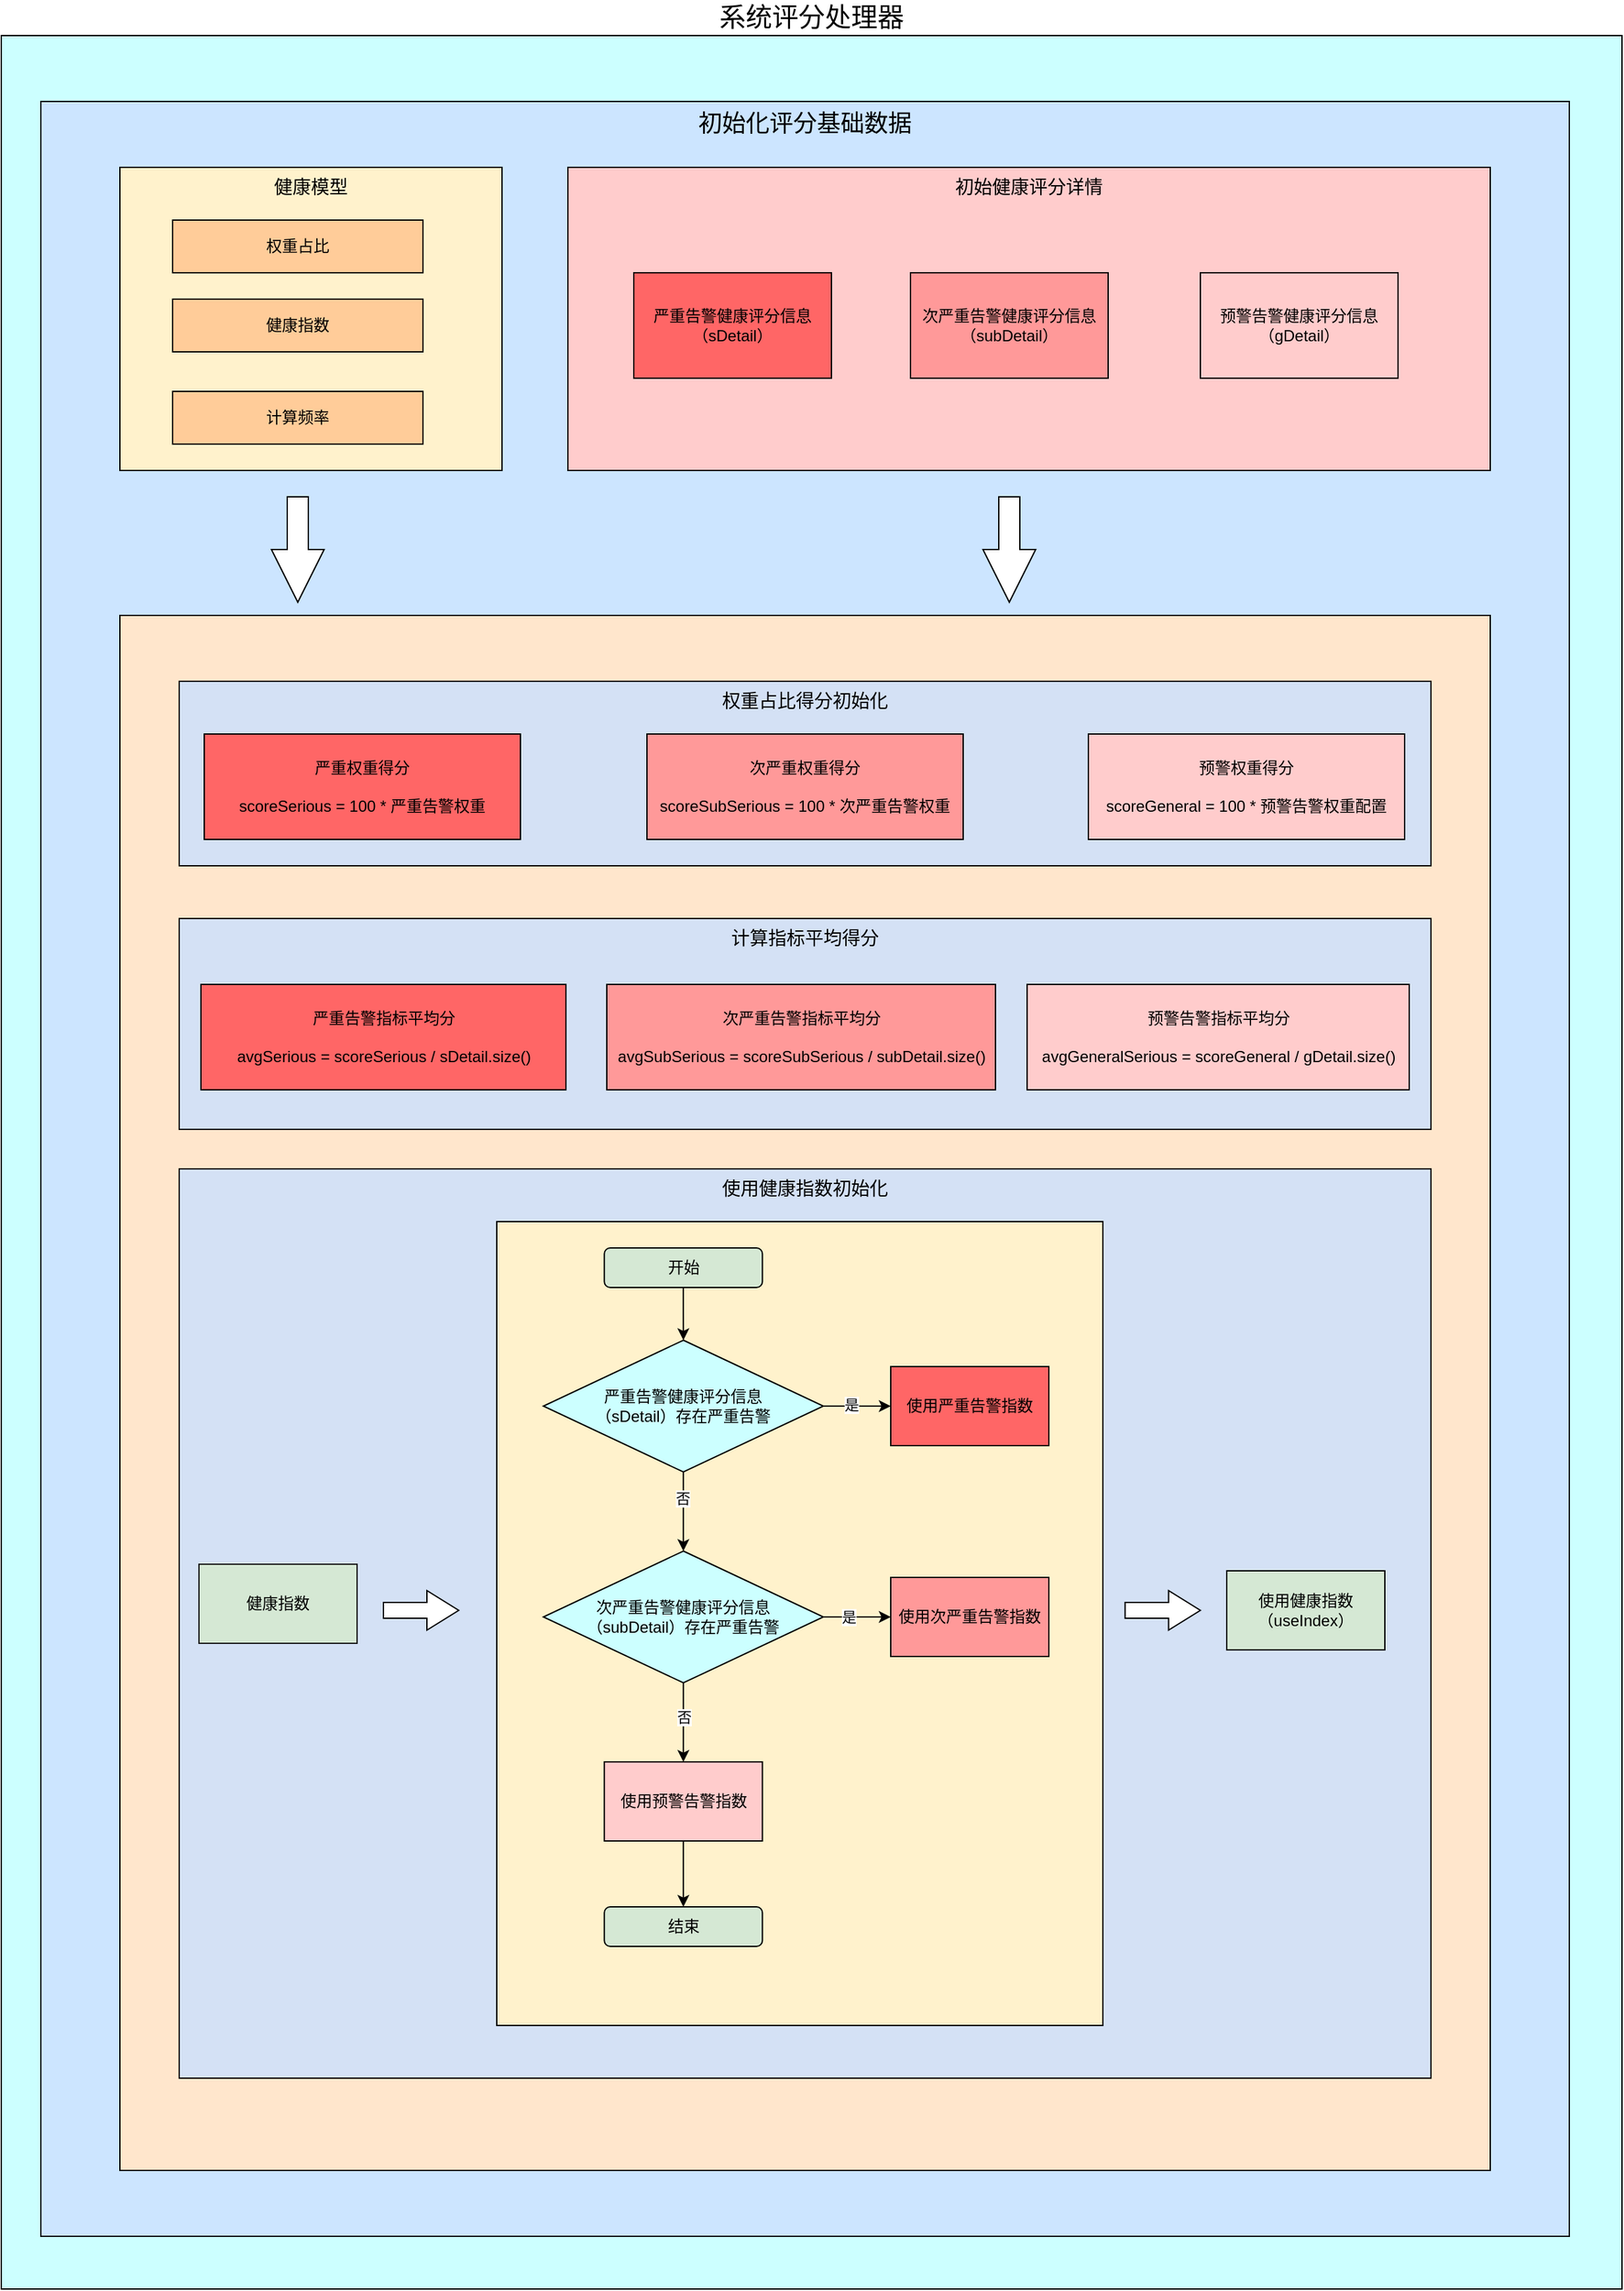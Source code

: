 <mxfile version="20.6.2" type="github">
  <diagram id="QP86d_SbM729CwSrI5CI" name="第 1 页">
    <mxGraphModel dx="4637" dy="3777" grid="1" gridSize="10" guides="1" tooltips="1" connect="1" arrows="1" fold="1" page="1" pageScale="1" pageWidth="1200" pageHeight="1920" math="0" shadow="0">
      <root>
        <mxCell id="0" />
        <mxCell id="1" parent="0" />
        <mxCell id="wmuMwJECuC7DbsyBC3H5-11" value="系统评分处理器" style="rounded=0;whiteSpace=wrap;html=1;verticalAlign=bottom;labelPosition=center;verticalLabelPosition=top;align=center;fillColor=#CCFFFF;fontSize=20;" parent="1" vertex="1">
          <mxGeometry x="-1090" y="-1820" width="1230" height="1710" as="geometry" />
        </mxCell>
        <mxCell id="wmuMwJECuC7DbsyBC3H5-12" value="初始化评分基础数据" style="rounded=0;whiteSpace=wrap;html=1;verticalAlign=top;fillColor=#CCE5FF;fontSize=18;" parent="1" vertex="1">
          <mxGeometry x="-1060" y="-1770" width="1160" height="1620" as="geometry" />
        </mxCell>
        <mxCell id="wmuMwJECuC7DbsyBC3H5-1" value="健康模型" style="rounded=0;whiteSpace=wrap;html=1;verticalAlign=top;fillColor=#FFF2CC;fontSize=14;" parent="1" vertex="1">
          <mxGeometry x="-1000" y="-1720" width="290" height="230" as="geometry" />
        </mxCell>
        <mxCell id="wmuMwJECuC7DbsyBC3H5-2" value="权重占比" style="rounded=0;whiteSpace=wrap;html=1;fillColor=#FFCC99;" parent="1" vertex="1">
          <mxGeometry x="-960" y="-1680" width="190" height="40" as="geometry" />
        </mxCell>
        <mxCell id="wmuMwJECuC7DbsyBC3H5-3" value="健康指数" style="rounded=0;whiteSpace=wrap;html=1;fillColor=#FFCC99;" parent="1" vertex="1">
          <mxGeometry x="-960" y="-1620" width="190" height="40" as="geometry" />
        </mxCell>
        <mxCell id="wmuMwJECuC7DbsyBC3H5-4" value="计算频率" style="rounded=0;whiteSpace=wrap;html=1;fillColor=#FFCC99;" parent="1" vertex="1">
          <mxGeometry x="-960" y="-1550" width="190" height="40" as="geometry" />
        </mxCell>
        <mxCell id="wmuMwJECuC7DbsyBC3H5-13" value="" style="rounded=0;whiteSpace=wrap;html=1;verticalAlign=top;fillColor=#FFE6CC;" parent="1" vertex="1">
          <mxGeometry x="-1000" y="-1380" width="1040" height="1180" as="geometry" />
        </mxCell>
        <mxCell id="wmuMwJECuC7DbsyBC3H5-17" value="初始健康评分详情" style="rounded=0;whiteSpace=wrap;html=1;verticalAlign=top;fillColor=#FFCCCC;fontSize=14;" parent="1" vertex="1">
          <mxGeometry x="-660" y="-1720" width="700" height="230" as="geometry" />
        </mxCell>
        <mxCell id="wmuMwJECuC7DbsyBC3H5-14" value="严重告警健康评分信息&lt;br&gt;（sDetail）" style="rounded=0;whiteSpace=wrap;html=1;fillColor=#FF6666;" parent="1" vertex="1">
          <mxGeometry x="-610" y="-1640" width="150" height="80" as="geometry" />
        </mxCell>
        <mxCell id="wmuMwJECuC7DbsyBC3H5-15" value="次严重告警健康评分信息&lt;br&gt;（subDetail）" style="rounded=0;whiteSpace=wrap;html=1;fillColor=#FF9999;" parent="1" vertex="1">
          <mxGeometry x="-400" y="-1640" width="150" height="80" as="geometry" />
        </mxCell>
        <mxCell id="wmuMwJECuC7DbsyBC3H5-16" value="预警告警健康评分信息&lt;br&gt;（gDetail）" style="rounded=0;whiteSpace=wrap;html=1;fillColor=#FFCCCC;" parent="1" vertex="1">
          <mxGeometry x="-180" y="-1640" width="150" height="80" as="geometry" />
        </mxCell>
        <mxCell id="VA9WSa8h0C6rnpW5ZgEt-3" value="权重占比得分初始化" style="rounded=0;whiteSpace=wrap;html=1;verticalAlign=top;fillColor=#D4E1F5;fontSize=14;" vertex="1" parent="1">
          <mxGeometry x="-955" y="-1330" width="950" height="140" as="geometry" />
        </mxCell>
        <mxCell id="VA9WSa8h0C6rnpW5ZgEt-4" value="严重权重得分&lt;br&gt;&lt;br&gt;scoreSerious = 100 * 严重告警权重" style="rounded=0;whiteSpace=wrap;html=1;fillColor=#FF6666;" vertex="1" parent="1">
          <mxGeometry x="-936" y="-1290" width="240" height="80" as="geometry" />
        </mxCell>
        <mxCell id="VA9WSa8h0C6rnpW5ZgEt-5" value="" style="html=1;shadow=0;dashed=0;align=center;verticalAlign=middle;shape=mxgraph.arrows2.arrow;dy=0.6;dx=40;notch=0;rotation=90;" vertex="1" parent="1">
          <mxGeometry x="-905" y="-1450" width="80" height="40" as="geometry" />
        </mxCell>
        <mxCell id="VA9WSa8h0C6rnpW5ZgEt-6" value="" style="html=1;shadow=0;dashed=0;align=center;verticalAlign=middle;shape=mxgraph.arrows2.arrow;dy=0.6;dx=40;notch=0;rotation=90;" vertex="1" parent="1">
          <mxGeometry x="-365" y="-1450" width="80" height="40" as="geometry" />
        </mxCell>
        <mxCell id="VA9WSa8h0C6rnpW5ZgEt-7" value="次严重权重得分&lt;br&gt;&lt;br&gt;scoreSubSerious = 100 * 次严重告警权重" style="rounded=0;whiteSpace=wrap;html=1;fillColor=#FF9999;" vertex="1" parent="1">
          <mxGeometry x="-600" y="-1290" width="240" height="80" as="geometry" />
        </mxCell>
        <mxCell id="VA9WSa8h0C6rnpW5ZgEt-8" value="预警权重得分&lt;br&gt;&lt;br&gt;scoreGeneral = 100 * 预警告警权重配置" style="rounded=0;whiteSpace=wrap;html=1;fillColor=#FFCCCC;" vertex="1" parent="1">
          <mxGeometry x="-265" y="-1290" width="240" height="80" as="geometry" />
        </mxCell>
        <mxCell id="VA9WSa8h0C6rnpW5ZgEt-9" value="计算指标平均得分" style="rounded=0;whiteSpace=wrap;html=1;verticalAlign=top;fillColor=#D4E1F5;fontSize=14;" vertex="1" parent="1">
          <mxGeometry x="-955" y="-1150" width="950" height="160" as="geometry" />
        </mxCell>
        <mxCell id="VA9WSa8h0C6rnpW5ZgEt-10" value="严重告警指标平均分&lt;br&gt;&lt;br&gt;avgSerious = scoreSerious / sDetail.size()" style="rounded=0;whiteSpace=wrap;html=1;flipH=1;flipV=1;fillColor=#FF6666;" vertex="1" parent="1">
          <mxGeometry x="-938.5" y="-1100" width="277" height="80" as="geometry" />
        </mxCell>
        <mxCell id="VA9WSa8h0C6rnpW5ZgEt-12" value="次严重告警指标平均分&lt;br&gt;&lt;br&gt;avgSubSerious = scoreSubSerious / subDetail.size()" style="rounded=0;whiteSpace=wrap;html=1;flipH=1;flipV=1;fillColor=#FF9999;" vertex="1" parent="1">
          <mxGeometry x="-630.5" y="-1100" width="295" height="80" as="geometry" />
        </mxCell>
        <mxCell id="VA9WSa8h0C6rnpW5ZgEt-13" value="预警告警指标平均分&lt;br&gt;&lt;br&gt;avgGeneralSerious = scoreGeneral / gDetail.size()" style="rounded=0;whiteSpace=wrap;html=1;flipH=1;flipV=1;fillColor=#FFCCCC;" vertex="1" parent="1">
          <mxGeometry x="-311.5" y="-1100" width="290" height="80" as="geometry" />
        </mxCell>
        <mxCell id="VA9WSa8h0C6rnpW5ZgEt-14" value="使用健康指数初始化" style="rounded=0;whiteSpace=wrap;html=1;verticalAlign=top;fillColor=#D4E1F5;fontSize=14;" vertex="1" parent="1">
          <mxGeometry x="-955" y="-960" width="950" height="690" as="geometry" />
        </mxCell>
        <mxCell id="VA9WSa8h0C6rnpW5ZgEt-35" value="" style="rounded=0;whiteSpace=wrap;html=1;strokeWidth=1;fillColor=#FFF2CC;" vertex="1" parent="1">
          <mxGeometry x="-714" y="-920" width="460" height="610" as="geometry" />
        </mxCell>
        <mxCell id="VA9WSa8h0C6rnpW5ZgEt-36" style="edgeStyle=orthogonalEdgeStyle;rounded=0;orthogonalLoop=1;jettySize=auto;html=1;" edge="1" parent="1" source="VA9WSa8h0C6rnpW5ZgEt-16" target="VA9WSa8h0C6rnpW5ZgEt-17">
          <mxGeometry relative="1" as="geometry" />
        </mxCell>
        <mxCell id="VA9WSa8h0C6rnpW5ZgEt-16" value="开始" style="rounded=1;whiteSpace=wrap;html=1;fillColor=#D5E8D4;" vertex="1" parent="1">
          <mxGeometry x="-632.37" y="-900" width="120" height="30" as="geometry" />
        </mxCell>
        <mxCell id="VA9WSa8h0C6rnpW5ZgEt-19" style="edgeStyle=orthogonalEdgeStyle;rounded=0;orthogonalLoop=1;jettySize=auto;html=1;entryX=0;entryY=0.5;entryDx=0;entryDy=0;" edge="1" parent="1" source="VA9WSa8h0C6rnpW5ZgEt-17" target="VA9WSa8h0C6rnpW5ZgEt-18">
          <mxGeometry relative="1" as="geometry" />
        </mxCell>
        <mxCell id="VA9WSa8h0C6rnpW5ZgEt-20" value="是&lt;br&gt;" style="edgeLabel;html=1;align=center;verticalAlign=middle;resizable=0;points=[];" vertex="1" connectable="0" parent="VA9WSa8h0C6rnpW5ZgEt-19">
          <mxGeometry x="-0.207" y="1" relative="1" as="geometry">
            <mxPoint as="offset" />
          </mxGeometry>
        </mxCell>
        <mxCell id="VA9WSa8h0C6rnpW5ZgEt-28" style="edgeStyle=orthogonalEdgeStyle;rounded=0;orthogonalLoop=1;jettySize=auto;html=1;" edge="1" parent="1" source="VA9WSa8h0C6rnpW5ZgEt-17" target="VA9WSa8h0C6rnpW5ZgEt-22">
          <mxGeometry relative="1" as="geometry" />
        </mxCell>
        <mxCell id="VA9WSa8h0C6rnpW5ZgEt-33" value="否" style="edgeLabel;html=1;align=center;verticalAlign=middle;resizable=0;points=[];" vertex="1" connectable="0" parent="VA9WSa8h0C6rnpW5ZgEt-28">
          <mxGeometry x="-0.333" y="-1" relative="1" as="geometry">
            <mxPoint as="offset" />
          </mxGeometry>
        </mxCell>
        <mxCell id="VA9WSa8h0C6rnpW5ZgEt-17" value="严重告警健康评分信息&lt;br&gt;（sDetail）存在严重告警" style="strokeWidth=1;html=1;shape=mxgraph.flowchart.decision;whiteSpace=wrap;fillColor=#CCFFFF;" vertex="1" parent="1">
          <mxGeometry x="-678.62" y="-830" width="212.5" height="100" as="geometry" />
        </mxCell>
        <mxCell id="VA9WSa8h0C6rnpW5ZgEt-18" value="使用严重告警指数" style="rounded=0;whiteSpace=wrap;html=1;fillColor=#FF6666;" vertex="1" parent="1">
          <mxGeometry x="-415" y="-810" width="120" height="60" as="geometry" />
        </mxCell>
        <mxCell id="VA9WSa8h0C6rnpW5ZgEt-25" style="edgeStyle=orthogonalEdgeStyle;rounded=0;orthogonalLoop=1;jettySize=auto;html=1;" edge="1" parent="1" source="VA9WSa8h0C6rnpW5ZgEt-22" target="VA9WSa8h0C6rnpW5ZgEt-24">
          <mxGeometry relative="1" as="geometry" />
        </mxCell>
        <mxCell id="VA9WSa8h0C6rnpW5ZgEt-30" value="是" style="edgeLabel;html=1;align=center;verticalAlign=middle;resizable=0;points=[];" vertex="1" connectable="0" parent="VA9WSa8h0C6rnpW5ZgEt-25">
          <mxGeometry x="-0.265" relative="1" as="geometry">
            <mxPoint as="offset" />
          </mxGeometry>
        </mxCell>
        <mxCell id="VA9WSa8h0C6rnpW5ZgEt-29" style="edgeStyle=orthogonalEdgeStyle;rounded=0;orthogonalLoop=1;jettySize=auto;html=1;" edge="1" parent="1" source="VA9WSa8h0C6rnpW5ZgEt-22">
          <mxGeometry relative="1" as="geometry">
            <mxPoint x="-572.37" y="-510" as="targetPoint" />
          </mxGeometry>
        </mxCell>
        <mxCell id="VA9WSa8h0C6rnpW5ZgEt-32" value="否" style="edgeLabel;html=1;align=center;verticalAlign=middle;resizable=0;points=[];" vertex="1" connectable="0" parent="VA9WSa8h0C6rnpW5ZgEt-29">
          <mxGeometry x="-0.159" relative="1" as="geometry">
            <mxPoint as="offset" />
          </mxGeometry>
        </mxCell>
        <mxCell id="VA9WSa8h0C6rnpW5ZgEt-22" value="次严重告警健康评分信息&lt;br&gt;（subDetail）存在严重告警" style="strokeWidth=1;html=1;shape=mxgraph.flowchart.decision;whiteSpace=wrap;fillColor=#CCFFFF;" vertex="1" parent="1">
          <mxGeometry x="-678.62" y="-670" width="212.5" height="100" as="geometry" />
        </mxCell>
        <mxCell id="VA9WSa8h0C6rnpW5ZgEt-24" value="使用次严重告警指数" style="rounded=0;whiteSpace=wrap;html=1;fillColor=#FF9999;" vertex="1" parent="1">
          <mxGeometry x="-415" y="-650" width="120" height="60" as="geometry" />
        </mxCell>
        <mxCell id="VA9WSa8h0C6rnpW5ZgEt-39" style="edgeStyle=orthogonalEdgeStyle;rounded=0;orthogonalLoop=1;jettySize=auto;html=1;entryX=0.5;entryY=0;entryDx=0;entryDy=0;" edge="1" parent="1" source="VA9WSa8h0C6rnpW5ZgEt-26" target="VA9WSa8h0C6rnpW5ZgEt-37">
          <mxGeometry relative="1" as="geometry" />
        </mxCell>
        <mxCell id="VA9WSa8h0C6rnpW5ZgEt-26" value="使用预警告警指数" style="rounded=0;whiteSpace=wrap;html=1;fillColor=#FFCCCC;" vertex="1" parent="1">
          <mxGeometry x="-632.37" y="-510" width="120" height="60" as="geometry" />
        </mxCell>
        <mxCell id="VA9WSa8h0C6rnpW5ZgEt-34" value="健康指数" style="rounded=0;whiteSpace=wrap;html=1;strokeWidth=1;fillColor=#d5e8d4;strokeColor=#1A1A1A;" vertex="1" parent="1">
          <mxGeometry x="-940" y="-660" width="120" height="60" as="geometry" />
        </mxCell>
        <mxCell id="VA9WSa8h0C6rnpW5ZgEt-37" value="结束" style="rounded=1;whiteSpace=wrap;html=1;fillColor=#D5E8D4;" vertex="1" parent="1">
          <mxGeometry x="-632.37" y="-400" width="120" height="30" as="geometry" />
        </mxCell>
        <mxCell id="VA9WSa8h0C6rnpW5ZgEt-40" value="" style="html=1;shadow=0;dashed=0;align=center;verticalAlign=middle;shape=mxgraph.arrows2.arrow;dy=0.6;dx=24.14;notch=0;strokeWidth=1;" vertex="1" parent="1">
          <mxGeometry x="-237.14" y="-640" width="57.14" height="30" as="geometry" />
        </mxCell>
        <mxCell id="VA9WSa8h0C6rnpW5ZgEt-41" value="使用健康指数&lt;br&gt;（useIndex）" style="rounded=0;whiteSpace=wrap;html=1;strokeWidth=1;fillColor=#d5e8d4;strokeColor=#000000;" vertex="1" parent="1">
          <mxGeometry x="-160" y="-655" width="120" height="60" as="geometry" />
        </mxCell>
        <mxCell id="VA9WSa8h0C6rnpW5ZgEt-42" value="" style="html=1;shadow=0;dashed=0;align=center;verticalAlign=middle;shape=mxgraph.arrows2.arrow;dy=0.6;dx=24.14;notch=0;strokeWidth=1;" vertex="1" parent="1">
          <mxGeometry x="-800" y="-640" width="57.14" height="30" as="geometry" />
        </mxCell>
      </root>
    </mxGraphModel>
  </diagram>
</mxfile>
